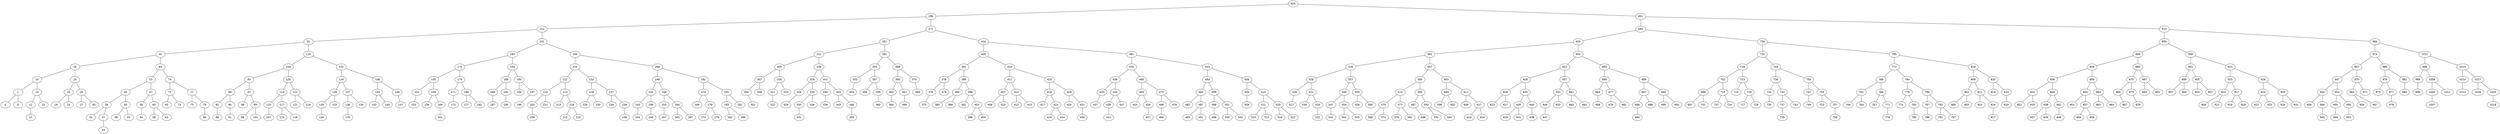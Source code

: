 graph BST {
    node [fontname="Helvetica"];
    525 [label="525"];
    525 -- 299;
    299 [label="299"];
    299 -- 151;
    151 [label="151"];
    151 -- 81;
    81 [label="81"];
    81 -- 32;
    32 [label="32"];
    32 -- 16;
    16 [label="16"];
    16 -- 10;
    10 [label="10"];
    10 -- 1;
    1 [label="1"];
    1 -- 0;
    0 [label="0"];
    1 -- 6;
    6 [label="6"];
    10 -- 14;
    14 [label="14"];
    14 -- 12;
    12 [label="12"];
    12 -- 11;
    11 [label="11"];
    14 -- 15;
    15 [label="15"];
    16 -- 25;
    25 [label="25"];
    25 -- 20;
    20 [label="20"];
    20 -- 18;
    18 [label="18"];
    20 -- 24;
    24 [label="24"];
    25 -- 29;
    29 [label="29"];
    29 -- 27;
    27 [label="27"];
    29 -- 30;
    30 [label="30"];
    32 -- 63;
    63 [label="63"];
    63 -- 53;
    53 [label="53"];
    53 -- 45;
    45 [label="45"];
    45 -- 36;
    36 [label="36"];
    36 -- 34;
    34 [label="34"];
    36 -- 37;
    37 [label="37"];
    37 -- 43;
    43 [label="43"];
    45 -- 50;
    50 [label="50"];
    50 -- 48;
    48 [label="48"];
    50 -- 52;
    52 [label="52"];
    53 -- 57;
    57 [label="57"];
    57 -- 56;
    56 [label="56"];
    56 -- 54;
    54 [label="54"];
    57 -- 60;
    60 [label="60"];
    60 -- 58;
    58 [label="58"];
    60 -- 62;
    62 [label="62"];
    63 -- 74;
    74 [label="74"];
    74 -- 72;
    72 [label="72"];
    72 -- 65;
    65 [label="65"];
    72 -- 73;
    73 [label="73"];
    74 -- 77;
    77 [label="77"];
    77 -- 75;
    75 [label="75"];
    77 -- 79;
    79 [label="79"];
    79 -- 80;
    80 [label="80"];
    81 -- 125;
    125 [label="125"];
    125 -- 104;
    104 [label="104"];
    104 -- 93;
    93 [label="93"];
    93 -- 89;
    89 [label="89"];
    89 -- 82;
    82 [label="82"];
    82 -- 88;
    88 [label="88"];
    89 -- 90;
    90 [label="90"];
    90 -- 91;
    91 [label="91"];
    93 -- 97;
    97 [label="97"];
    97 -- 96;
    96 [label="96"];
    97 -- 99;
    99 [label="99"];
    99 -- 98;
    98 [label="98"];
    99 -- 101;
    101 [label="101"];
    104 -- 120;
    120 [label="120"];
    120 -- 114;
    114 [label="114"];
    114 -- 110;
    110 [label="110"];
    110 -- 107;
    107 [label="107"];
    114 -- 117;
    117 [label="117"];
    117 -- 115;
    115 [label="115"];
    117 -- 118;
    118 [label="118"];
    120 -- 122;
    122 [label="122"];
    122 -- 121;
    121 [label="121"];
    122 -- 124;
    124 [label="124"];
    125 -- 142;
    142 [label="142"];
    142 -- 134;
    134 [label="134"];
    134 -- 130;
    130 [label="130"];
    130 -- 129;
    129 [label="129"];
    129 -- 126;
    126 [label="126"];
    130 -- 133;
    133 [label="133"];
    134 -- 137;
    137 [label="137"];
    137 -- 136;
    136 [label="136"];
    136 -- 135;
    135 [label="135"];
    137 -- 139;
    139 [label="139"];
    142 -- 146;
    146 [label="146"];
    146 -- 144;
    144 [label="144"];
    144 -- 143;
    143 [label="143"];
    144 -- 145;
    145 [label="145"];
    146 -- 148;
    148 [label="148"];
    148 -- 147;
    147 [label="147"];
    151 -- 201;
    201 [label="201"];
    201 -- 183;
    183 [label="183"];
    183 -- 170;
    170 [label="170"];
    170 -- 155;
    155 [label="155"];
    155 -- 152;
    152 [label="152"];
    152 -- 153;
    153 [label="153"];
    155 -- 158;
    158 [label="158"];
    158 -- 156;
    156 [label="156"];
    158 -- 169;
    169 [label="169"];
    169 -- 161;
    161 [label="161"];
    170 -- 174;
    174 [label="174"];
    174 -- 171;
    171 [label="171"];
    171 -- 173;
    173 [label="173"];
    174 -- 180;
    180 [label="180"];
    180 -- 177;
    177 [label="177"];
    180 -- 182;
    182 [label="182"];
    183 -- 193;
    193 [label="193"];
    193 -- 189;
    189 [label="189"];
    189 -- 188;
    188 [label="188"];
    188 -- 187;
    187 [label="187"];
    189 -- 192;
    192 [label="192"];
    192 -- 190;
    190 [label="190"];
    193 -- 195;
    195 [label="195"];
    195 -- 194;
    194 [label="194"];
    195 -- 197;
    197 [label="197"];
    197 -- 196;
    196 [label="196"];
    201 -- 240;
    240 [label="240"];
    240 -- 224;
    224 [label="224"];
    224 -- 212;
    212 [label="212"];
    212 -- 210;
    210 [label="210"];
    210 -- 203;
    203 [label="203"];
    203 -- 209;
    209 [label="209"];
    210 -- 211;
    211 [label="211"];
    212 -- 214;
    214 [label="214"];
    214 -- 213;
    213 [label="213"];
    214 -- 216;
    216 [label="216"];
    216 -- 215;
    215 [label="215"];
    216 -- 219;
    219 [label="219"];
    224 -- 232;
    232 [label="232"];
    232 -- 228;
    228 [label="228"];
    228 -- 226;
    226 [label="226"];
    228 -- 230;
    230 [label="230"];
    232 -- 237;
    237 [label="237"];
    237 -- 234;
    234 [label="234"];
    237 -- 239;
    239 [label="239"];
    239 -- 238;
    238 [label="238"];
    240 -- 268;
    268 [label="268"];
    268 -- 249;
    249 [label="249"];
    249 -- 245;
    245 [label="245"];
    245 -- 243;
    243 [label="243"];
    243 -- 244;
    244 [label="244"];
    245 -- 248;
    248 [label="248"];
    248 -- 246;
    246 [label="246"];
    249 -- 258;
    258 [label="258"];
    258 -- 255;
    255 [label="255"];
    255 -- 257;
    257 [label="257"];
    258 -- 264;
    264 [label="264"];
    264 -- 263;
    263 [label="263"];
    264 -- 267;
    267 [label="267"];
    268 -- 281;
    281 [label="281"];
    281 -- 270;
    270 [label="270"];
    270 -- 269;
    269 [label="269"];
    270 -- 278;
    278 [label="278"];
    278 -- 273;
    273 [label="273"];
    278 -- 279;
    279 [label="279"];
    281 -- 291;
    291 [label="291"];
    291 -- 283;
    283 [label="283"];
    283 -- 282;
    282 [label="282"];
    283 -- 286;
    286 [label="286"];
    291 -- 292;
    292 [label="292"];
    299 -- 371;
    371 [label="371"];
    371 -- 351;
    351 [label="351"];
    351 -- 322;
    322 [label="322"];
    322 -- 309;
    309 [label="309"];
    309 -- 307;
    307 [label="307"];
    307 -- 304;
    304 [label="304"];
    304 -- 302;
    302 [label="302"];
    307 -- 308;
    308 [label="308"];
    309 -- 316;
    316 [label="316"];
    316 -- 311;
    311 [label="311"];
    311 -- 312;
    312 [label="312"];
    316 -- 320;
    320 [label="320"];
    322 -- 338;
    338 [label="338"];
    338 -- 329;
    329 [label="329"];
    329 -- 326;
    326 [label="326"];
    326 -- 328;
    328 [label="328"];
    329 -- 335;
    335 [label="335"];
    335 -- 330;
    330 [label="330"];
    330 -- 331;
    331 [label="331"];
    335 -- 336;
    336 [label="336"];
    338 -- 341;
    341 [label="341"];
    341 -- 340;
    340 [label="340"];
    340 -- 339;
    339 [label="339"];
    341 -- 345;
    345 [label="345"];
    345 -- 343;
    343 [label="343"];
    345 -- 346;
    346 [label="346"];
    346 -- 350;
    350 [label="350"];
    351 -- 361;
    361 [label="361"];
    361 -- 355;
    355 [label="355"];
    355 -- 353;
    353 [label="353"];
    353 -- 354;
    354 [label="354"];
    355 -- 357;
    357 [label="357"];
    357 -- 356;
    356 [label="356"];
    357 -- 359;
    359 [label="359"];
    359 -- 360;
    360 [label="360"];
    361 -- 368;
    368 [label="368"];
    368 -- 365;
    365 [label="365"];
    365 -- 363;
    363 [label="363"];
    363 -- 364;
    364 [label="364"];
    365 -- 367;
    367 [label="367"];
    367 -- 366;
    366 [label="366"];
    368 -- 370;
    370 [label="370"];
    370 -- 369;
    369 [label="369"];
    371 -- 434;
    434 [label="434"];
    434 -- 405;
    405 [label="405"];
    405 -- 381;
    381 [label="381"];
    381 -- 378;
    378 [label="378"];
    378 -- 376;
    376 [label="376"];
    376 -- 375;
    375 [label="375"];
    378 -- 379;
    379 [label="379"];
    381 -- 389;
    389 [label="389"];
    389 -- 384;
    384 [label="384"];
    384 -- 383;
    383 [label="383"];
    384 -- 386;
    386 [label="386"];
    389 -- 396;
    396 [label="396"];
    396 -- 392;
    392 [label="392"];
    396 -- 403;
    403 [label="403"];
    403 -- 398;
    398 [label="398"];
    403 -- 404;
    404 [label="404"];
    405 -- 416;
    416 [label="416"];
    416 -- 411;
    411 [label="411"];
    411 -- 407;
    407 [label="407"];
    407 -- 406;
    406 [label="406"];
    407 -- 410;
    410 [label="410"];
    411 -- 414;
    414 [label="414"];
    414 -- 412;
    412 [label="412"];
    414 -- 415;
    415 [label="415"];
    416 -- 425;
    425 [label="425"];
    425 -- 418;
    418 [label="418"];
    418 -- 417;
    417 [label="417"];
    418 -- 423;
    423 [label="423"];
    423 -- 419;
    419 [label="419"];
    423 -- 424;
    424 [label="424"];
    425 -- 428;
    428 [label="428"];
    428 -- 426;
    426 [label="426"];
    428 -- 431;
    431 [label="431"];
    431 -- 430;
    430 [label="430"];
    434 -- 481;
    481 [label="481"];
    481 -- 450;
    450 [label="450"];
    450 -- 438;
    438 [label="438"];
    438 -- 435;
    435 [label="435"];
    435 -- 437;
    437 [label="437"];
    438 -- 444;
    444 [label="444"];
    444 -- 439;
    439 [label="439"];
    439 -- 441;
    441 [label="441"];
    444 -- 447;
    447 [label="447"];
    450 -- 465;
    465 [label="465"];
    465 -- 455;
    455 [label="455"];
    455 -- 454;
    454 [label="454"];
    455 -- 456;
    456 [label="456"];
    456 -- 457;
    457 [label="457"];
    465 -- 473;
    473 [label="473"];
    473 -- 468;
    468 [label="468"];
    468 -- 466;
    466 [label="466"];
    473 -- 476;
    476 [label="476"];
    481 -- 503;
    503 [label="503"];
    503 -- 493;
    493 [label="493"];
    493 -- 483;
    483 [label="483"];
    483 -- 482;
    482 [label="482"];
    483 -- 487;
    487 [label="487"];
    487 -- 485;
    485 [label="485"];
    487 -- 491;
    491 [label="491"];
    493 -- 499;
    499 [label="499"];
    499 -- 498;
    498 [label="498"];
    498 -- 496;
    496 [label="496"];
    499 -- 501;
    501 [label="501"];
    501 -- 500;
    500 [label="500"];
    501 -- 502;
    502 [label="502"];
    503 -- 509;
    509 [label="509"];
    509 -- 506;
    506 [label="506"];
    506 -- 508;
    508 [label="508"];
    509 -- 515;
    515 [label="515"];
    515 -- 511;
    511 [label="511"];
    511 -- 510;
    510 [label="510"];
    511 -- 513;
    513 [label="513"];
    515 -- 520;
    520 [label="520"];
    520 -- 518;
    518 [label="518"];
    520 -- 522;
    522 [label="522"];
    525 -- 831;
    831 [label="831"];
    831 -- 694;
    694 [label="694"];
    694 -- 620;
    620 [label="620"];
    620 -- 562;
    562 [label="562"];
    562 -- 536;
    536 [label="536"];
    536 -- 528;
    528 [label="528"];
    528 -- 526;
    526 [label="526"];
    526 -- 527;
    527 [label="527"];
    528 -- 531;
    531 [label="531"];
    531 -- 530;
    530 [label="530"];
    531 -- 533;
    533 [label="533"];
    533 -- 532;
    532 [label="532"];
    536 -- 557;
    557 [label="557"];
    557 -- 549;
    549 [label="549"];
    549 -- 547;
    547 [label="547"];
    547 -- 541;
    541 [label="541"];
    549 -- 554;
    554 [label="554"];
    554 -- 552;
    552 [label="552"];
    554 -- 555;
    555 [label="555"];
    557 -- 559;
    559 [label="559"];
    559 -- 558;
    558 [label="558"];
    559 -- 560;
    560 [label="560"];
    562 -- 597;
    597 [label="597"];
    597 -- 585;
    585 [label="585"];
    585 -- 574;
    574 [label="574"];
    574 -- 570;
    570 [label="570"];
    570 -- 568;
    568 [label="568"];
    570 -- 571;
    571 [label="571"];
    574 -- 577;
    577 [label="577"];
    577 -- 576;
    576 [label="576"];
    577 -- 581;
    581 [label="581"];
    585 -- 590;
    590 [label="590"];
    590 -- 587;
    587 [label="587"];
    587 -- 588;
    588 [label="588"];
    590 -- 592;
    592 [label="592"];
    592 -- 591;
    591 [label="591"];
    592 -- 594;
    594 [label="594"];
    597 -- 603;
    603 [label="603"];
    603 -- 600;
    600 [label="600"];
    600 -- 598;
    598 [label="598"];
    600 -- 602;
    602 [label="602"];
    603 -- 611;
    611 [label="611"];
    611 -- 608;
    608 [label="608"];
    611 -- 617;
    617 [label="617"];
    617 -- 616;
    616 [label="616"];
    617 -- 619;
    619 [label="619"];
    620 -- 663;
    663 [label="663"];
    663 -- 642;
    642 [label="642"];
    642 -- 628;
    628 [label="628"];
    628 -- 626;
    626 [label="626"];
    626 -- 623;
    623 [label="623"];
    626 -- 627;
    627 [label="627"];
    628 -- 635;
    635 [label="635"];
    635 -- 630;
    630 [label="630"];
    630 -- 629;
    629 [label="629"];
    630 -- 631;
    631 [label="631"];
    635 -- 640;
    640 [label="640"];
    640 -- 638;
    638 [label="638"];
    642 -- 657;
    657 [label="657"];
    657 -- 651;
    651 [label="651"];
    651 -- 646;
    646 [label="646"];
    646 -- 647;
    647 [label="647"];
    651 -- 655;
    655 [label="655"];
    657 -- 661;
    661 [label="661"];
    661 -- 660;
    660 [label="660"];
    661 -- 662;
    662 [label="662"];
    663 -- 683;
    683 [label="683"];
    683 -- 669;
    669 [label="669"];
    669 -- 664;
    664 [label="664"];
    664 -- 668;
    668 [label="668"];
    669 -- 677;
    677 [label="677"];
    677 -- 676;
    676 [label="676"];
    677 -- 682;
    682 [label="682"];
    683 -- 689;
    689 [label="689"];
    689 -- 687;
    687 [label="687"];
    687 -- 686;
    686 [label="686"];
    686 -- 684;
    684 [label="684"];
    687 -- 688;
    688 [label="688"];
    689 -- 692;
    692 [label="692"];
    692 -- 690;
    690 [label="690"];
    692 -- 693;
    693 [label="693"];
    694 -- 759;
    759 [label="759"];
    759 -- 732;
    732 [label="732"];
    732 -- 718;
    718 [label="718"];
    718 -- 702;
    702 [label="702"];
    702 -- 699;
    699 [label="699"];
    699 -- 697;
    697 [label="697"];
    699 -- 701;
    701 [label="701"];
    702 -- 715;
    715 [label="715"];
    715 -- 707;
    707 [label="707"];
    715 -- 716;
    716 [label="716"];
    718 -- 723;
    723 [label="723"];
    723 -- 719;
    719 [label="719"];
    723 -- 728;
    728 [label="728"];
    728 -- 727;
    727 [label="727"];
    728 -- 729;
    729 [label="729"];
    732 -- 744;
    744 [label="744"];
    744 -- 736;
    736 [label="736"];
    736 -- 734;
    734 [label="734"];
    734 -- 735;
    735 [label="735"];
    736 -- 742;
    742 [label="742"];
    742 -- 737;
    737 [label="737"];
    737 -- 739;
    739 [label="739"];
    742 -- 743;
    743 [label="743"];
    744 -- 750;
    750 [label="750"];
    750 -- 747;
    747 [label="747"];
    747 -- 749;
    749 [label="749"];
    750 -- 754;
    754 [label="754"];
    754 -- 753;
    753 [label="753"];
    754 -- 757;
    757 [label="757"];
    757 -- 758;
    758 [label="758"];
    759 -- 799;
    799 [label="799"];
    799 -- 772;
    772 [label="772"];
    772 -- 766;
    766 [label="766"];
    766 -- 761;
    761 [label="761"];
    761 -- 760;
    760 [label="760"];
    761 -- 764;
    764 [label="764"];
    766 -- 768;
    768 [label="768"];
    768 -- 767;
    767 [label="767"];
    768 -- 771;
    771 [label="771"];
    771 -- 770;
    770 [label="770"];
    772 -- 784;
    784 [label="784"];
    784 -- 776;
    776 [label="776"];
    776 -- 774;
    774 [label="774"];
    776 -- 783;
    783 [label="783"];
    783 -- 780;
    780 [label="780"];
    784 -- 790;
    790 [label="790"];
    790 -- 787;
    787 [label="787"];
    787 -- 786;
    786 [label="786"];
    790 -- 793;
    793 [label="793"];
    793 -- 791;
    791 [label="791"];
    793 -- 797;
    797 [label="797"];
    799 -- 818;
    818 [label="818"];
    818 -- 808;
    808 [label="808"];
    808 -- 802;
    802 [label="802"];
    802 -- 800;
    800 [label="800"];
    802 -- 805;
    805 [label="805"];
    808 -- 811;
    811 [label="811"];
    811 -- 810;
    810 [label="810"];
    811 -- 816;
    816 [label="816"];
    816 -- 817;
    817 [label="817"];
    818 -- 820;
    820 [label="820"];
    820 -- 819;
    819 [label="819"];
    820 -- 823;
    823 [label="823"];
    823 -- 824;
    824 [label="824"];
    831 -- 933;
    933 [label="933"];
    933 -- 895;
    895 [label="895"];
    895 -- 866;
    866 [label="866"];
    866 -- 849;
    849 [label="849"];
    849 -- 836;
    836 [label="836"];
    836 -- 833;
    833 [label="833"];
    833 -- 832;
    832 [label="832"];
    833 -- 835;
    835 [label="835"];
    836 -- 840;
    840 [label="840"];
    840 -- 838;
    838 [label="838"];
    838 -- 837;
    837 [label="837"];
    838 -- 839;
    839 [label="839"];
    840 -- 842;
    842 [label="842"];
    842 -- 846;
    846 [label="846"];
    849 -- 859;
    859 [label="859"];
    859 -- 854;
    854 [label="854"];
    854 -- 851;
    851 [label="851"];
    854 -- 857;
    857 [label="857"];
    857 -- 856;
    856 [label="856"];
    857 -- 858;
    858 [label="858"];
    859 -- 863;
    863 [label="863"];
    863 -- 862;
    862 [label="862"];
    863 -- 864;
    864 [label="864"];
    866 -- 880;
    880 [label="880"];
    880 -- 875;
    875 [label="875"];
    875 -- 869;
    869 [label="869"];
    869 -- 867;
    867 [label="867"];
    875 -- 879;
    879 [label="879"];
    879 -- 878;
    878 [label="878"];
    880 -- 887;
    887 [label="887"];
    887 -- 883;
    883 [label="883"];
    887 -- 891;
    891 [label="891"];
    895 -- 908;
    908 [label="908"];
    908 -- 901;
    901 [label="901"];
    901 -- 899;
    899 [label="899"];
    899 -- 897;
    897 [label="897"];
    899 -- 900;
    900 [label="900"];
    901 -- 905;
    905 [label="905"];
    905 -- 903;
    903 [label="903"];
    905 -- 907;
    907 [label="907"];
    908 -- 921;
    921 [label="921"];
    921 -- 915;
    915 [label="915"];
    915 -- 910;
    910 [label="910"];
    910 -- 909;
    909 [label="909"];
    910 -- 911;
    911 [label="911"];
    915 -- 917;
    917 [label="917"];
    917 -- 916;
    916 [label="916"];
    917 -- 918;
    918 [label="918"];
    921 -- 926;
    926 [label="926"];
    926 -- 924;
    924 [label="924"];
    924 -- 922;
    922 [label="922"];
    924 -- 925;
    925 [label="925"];
    926 -- 929;
    929 [label="929"];
    929 -- 928;
    928 [label="928"];
    929 -- 931;
    931 [label="931"];
    933 -- 984;
    984 [label="984"];
    984 -- 974;
    974 [label="974"];
    974 -- 957;
    957 [label="957"];
    957 -- 947;
    947 [label="947"];
    947 -- 944;
    944 [label="944"];
    944 -- 936;
    936 [label="936"];
    944 -- 946;
    946 [label="946"];
    946 -- 945;
    945 [label="945"];
    947 -- 952;
    952 [label="952"];
    952 -- 950;
    950 [label="950"];
    950 -- 949;
    949 [label="949"];
    952 -- 956;
    956 [label="956"];
    956 -- 955;
    955 [label="955"];
    957 -- 970;
    970 [label="970"];
    970 -- 965;
    965 [label="965"];
    965 -- 958;
    958 [label="958"];
    965 -- 967;
    967 [label="967"];
    970 -- 971;
    971 [label="971"];
    974 -- 980;
    980 [label="980"];
    980 -- 976;
    976 [label="976"];
    976 -- 975;
    975 [label="975"];
    976 -- 977;
    977 [label="977"];
    977 -- 978;
    978 [label="978"];
    980 -- 981;
    981 [label="981"];
    981 -- 983;
    983 [label="983"];
    984 -- 1012;
    1012 [label="1012"];
    1012 -- 999;
    999 [label="999"];
    999 -- 989;
    989 [label="989"];
    989 -- 996;
    996 [label="996"];
    999 -- 1008;
    1008 [label="1008"];
    1008 -- 1000;
    1000 [label="1000"];
    1000 -- 1007;
    1007 [label="1007"];
    1008 -- 1011;
    1011 [label="1011"];
    1012 -- 1015;
    1015 [label="1015"];
    1015 -- 1014;
    1014 [label="1014"];
    1014 -- 1013;
    1013 [label="1013"];
    1015 -- 1017;
    1017 [label="1017"];
    1017 -- 1016;
    1016 [label="1016"];
    1017 -- 1020;
    1020 [label="1020"];
    1020 -- 1018;
    1018 [label="1018"];
}
